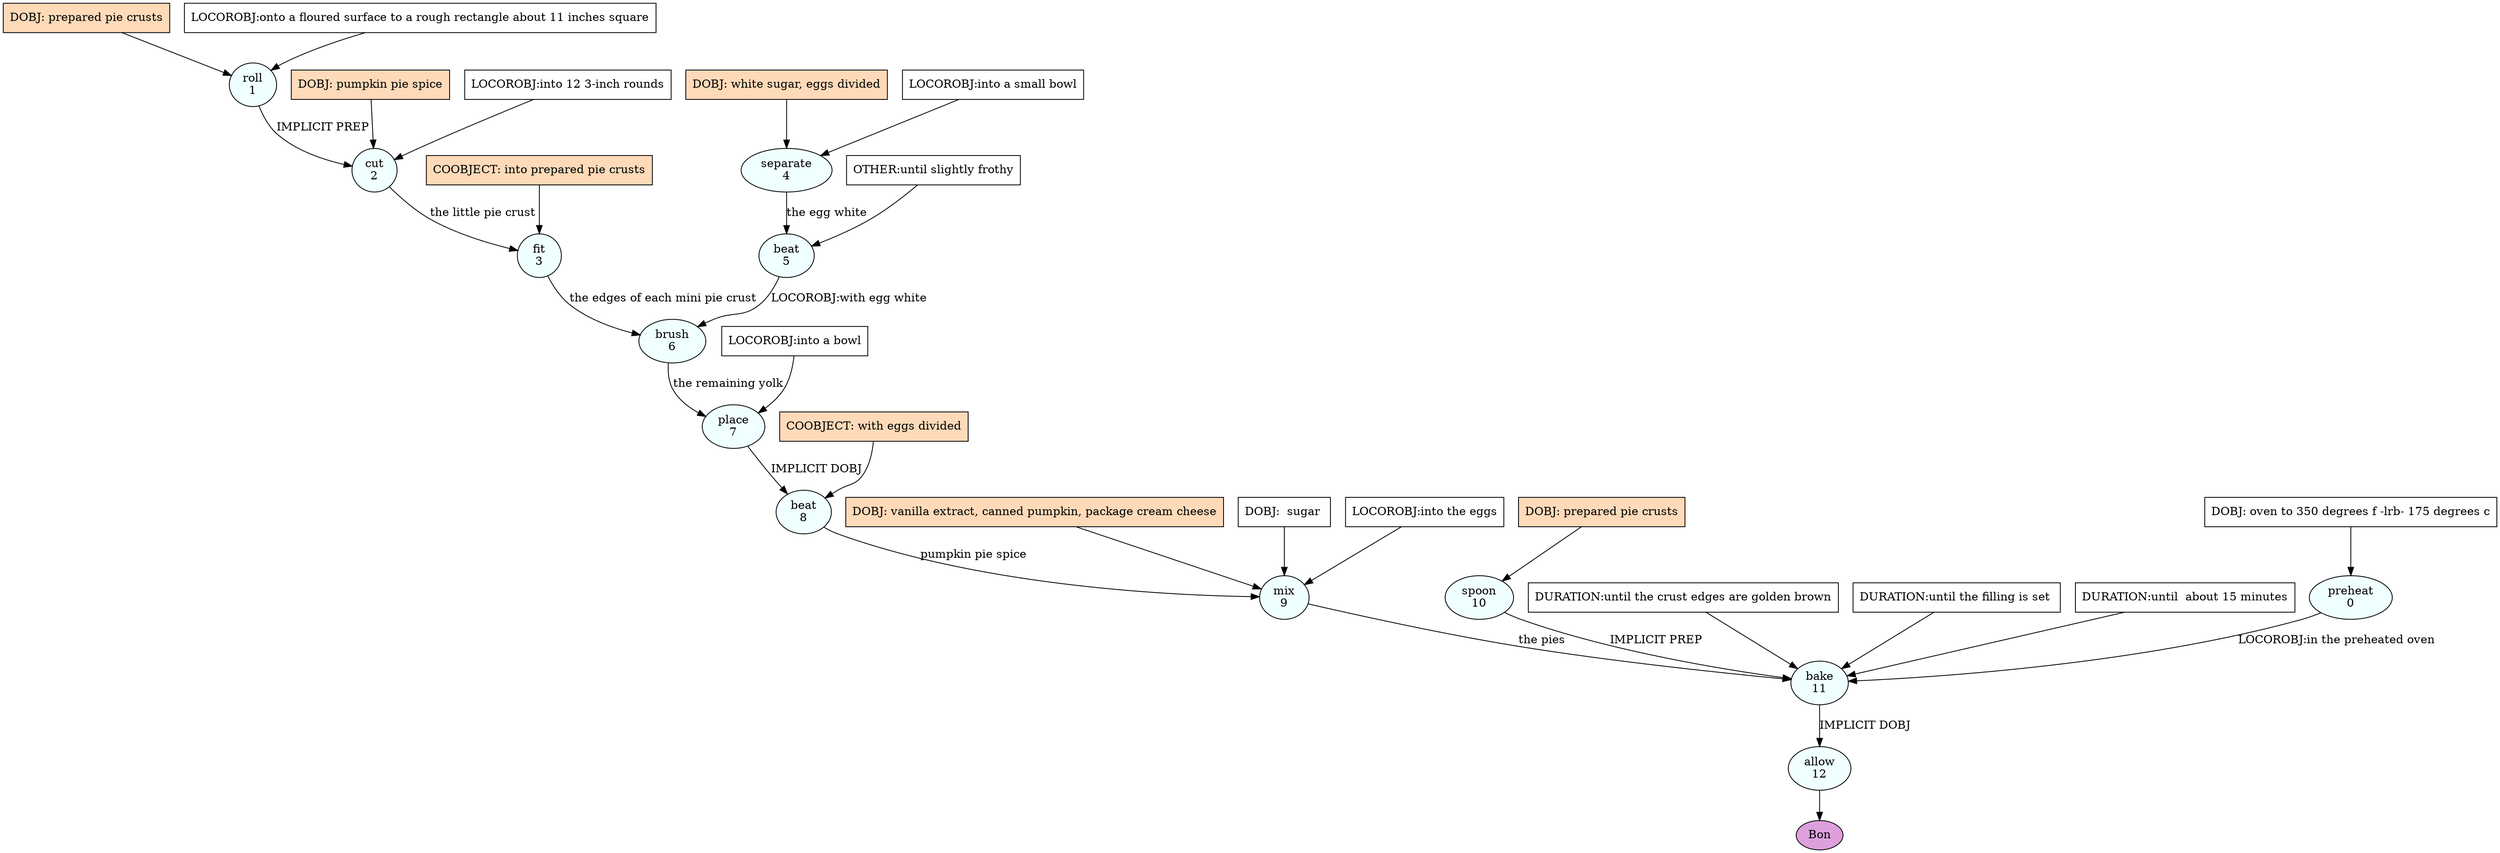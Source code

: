 digraph recipe {
E0[label="preheat
0", shape=oval, style=filled, fillcolor=azure]
E1[label="roll
1", shape=oval, style=filled, fillcolor=azure]
E2[label="cut
2", shape=oval, style=filled, fillcolor=azure]
E3[label="fit
3", shape=oval, style=filled, fillcolor=azure]
E4[label="separate
4", shape=oval, style=filled, fillcolor=azure]
E5[label="beat
5", shape=oval, style=filled, fillcolor=azure]
E6[label="brush
6", shape=oval, style=filled, fillcolor=azure]
E7[label="place
7", shape=oval, style=filled, fillcolor=azure]
E8[label="beat
8", shape=oval, style=filled, fillcolor=azure]
E9[label="mix
9", shape=oval, style=filled, fillcolor=azure]
E10[label="spoon
10", shape=oval, style=filled, fillcolor=azure]
E11[label="bake
11", shape=oval, style=filled, fillcolor=azure]
E12[label="allow
12", shape=oval, style=filled, fillcolor=azure]
D1[label="DOBJ: prepared pie crusts", shape=box, style=filled, fillcolor=peachpuff]
D1 -> E1
P1_0[label="LOCOROBJ:onto a floured surface to a rough rectangle about 11 inches square", shape=box, style=filled, fillcolor=white]
P1_0 -> E1
D4[label="DOBJ: white sugar, eggs divided", shape=box, style=filled, fillcolor=peachpuff]
D4 -> E4
P4_0[label="LOCOROBJ:into a small bowl", shape=box, style=filled, fillcolor=white]
P4_0 -> E4
D0[label="DOBJ: oven to 350 degrees f -lrb- 175 degrees c", shape=box, style=filled, fillcolor=white]
D0 -> E0
D10[label="DOBJ: prepared pie crusts", shape=box, style=filled, fillcolor=peachpuff]
D10 -> E10
D2_ing[label="DOBJ: pumpkin pie spice", shape=box, style=filled, fillcolor=peachpuff]
D2_ing -> E2
E1 -> E2 [label="IMPLICIT PREP"]
P2_1_0[label="LOCOROBJ:into 12 3-inch rounds", shape=box, style=filled, fillcolor=white]
P2_1_0 -> E2
E2 -> E3 [label="the little pie crust"]
P3_0_ing[label="COOBJECT: into prepared pie crusts", shape=box, style=filled, fillcolor=peachpuff]
P3_0_ing -> E3
E4 -> E5 [label="the egg white"]
P5_0_0[label="OTHER:until slightly frothy", shape=box, style=filled, fillcolor=white]
P5_0_0 -> E5
E3 -> E6 [label="the edges of each mini pie crust"]
E5 -> E6 [label="LOCOROBJ:with egg white"]
E6 -> E7 [label="the remaining yolk"]
P7_0_0[label="LOCOROBJ:into a bowl", shape=box, style=filled, fillcolor=white]
P7_0_0 -> E7
E7 -> E8 [label="IMPLICIT DOBJ"]
P8_0_ing[label="COOBJECT: with eggs divided", shape=box, style=filled, fillcolor=peachpuff]
P8_0_ing -> E8
D9_ing[label="DOBJ: vanilla extract, canned pumpkin, package cream cheese", shape=box, style=filled, fillcolor=peachpuff]
D9_ing -> E9
D9_0[label="DOBJ:  sugar ", shape=box, style=filled, fillcolor=white]
D9_0 -> E9
E8 -> E9 [label="pumpkin pie spice"]
P9_0_0[label="LOCOROBJ:into the eggs", shape=box, style=filled, fillcolor=white]
P9_0_0 -> E9
E9 -> E11 [label="the pies"]
E10 -> E11 [label="IMPLICIT PREP"]
E0 -> E11 [label="LOCOROBJ:in the preheated oven"]
P11_2_0[label="DURATION:until the crust edges are golden brown", shape=box, style=filled, fillcolor=white]
P11_2_0 -> E11
P11_2_1[label="DURATION:until the filling is set ", shape=box, style=filled, fillcolor=white]
P11_2_1 -> E11
P11_2_2[label="DURATION:until  about 15 minutes", shape=box, style=filled, fillcolor=white]
P11_2_2 -> E11
E11 -> E12 [label="IMPLICIT DOBJ"]
EOR[label="Bon", shape=oval, style=filled, fillcolor=plum]
E12 -> EOR
}
